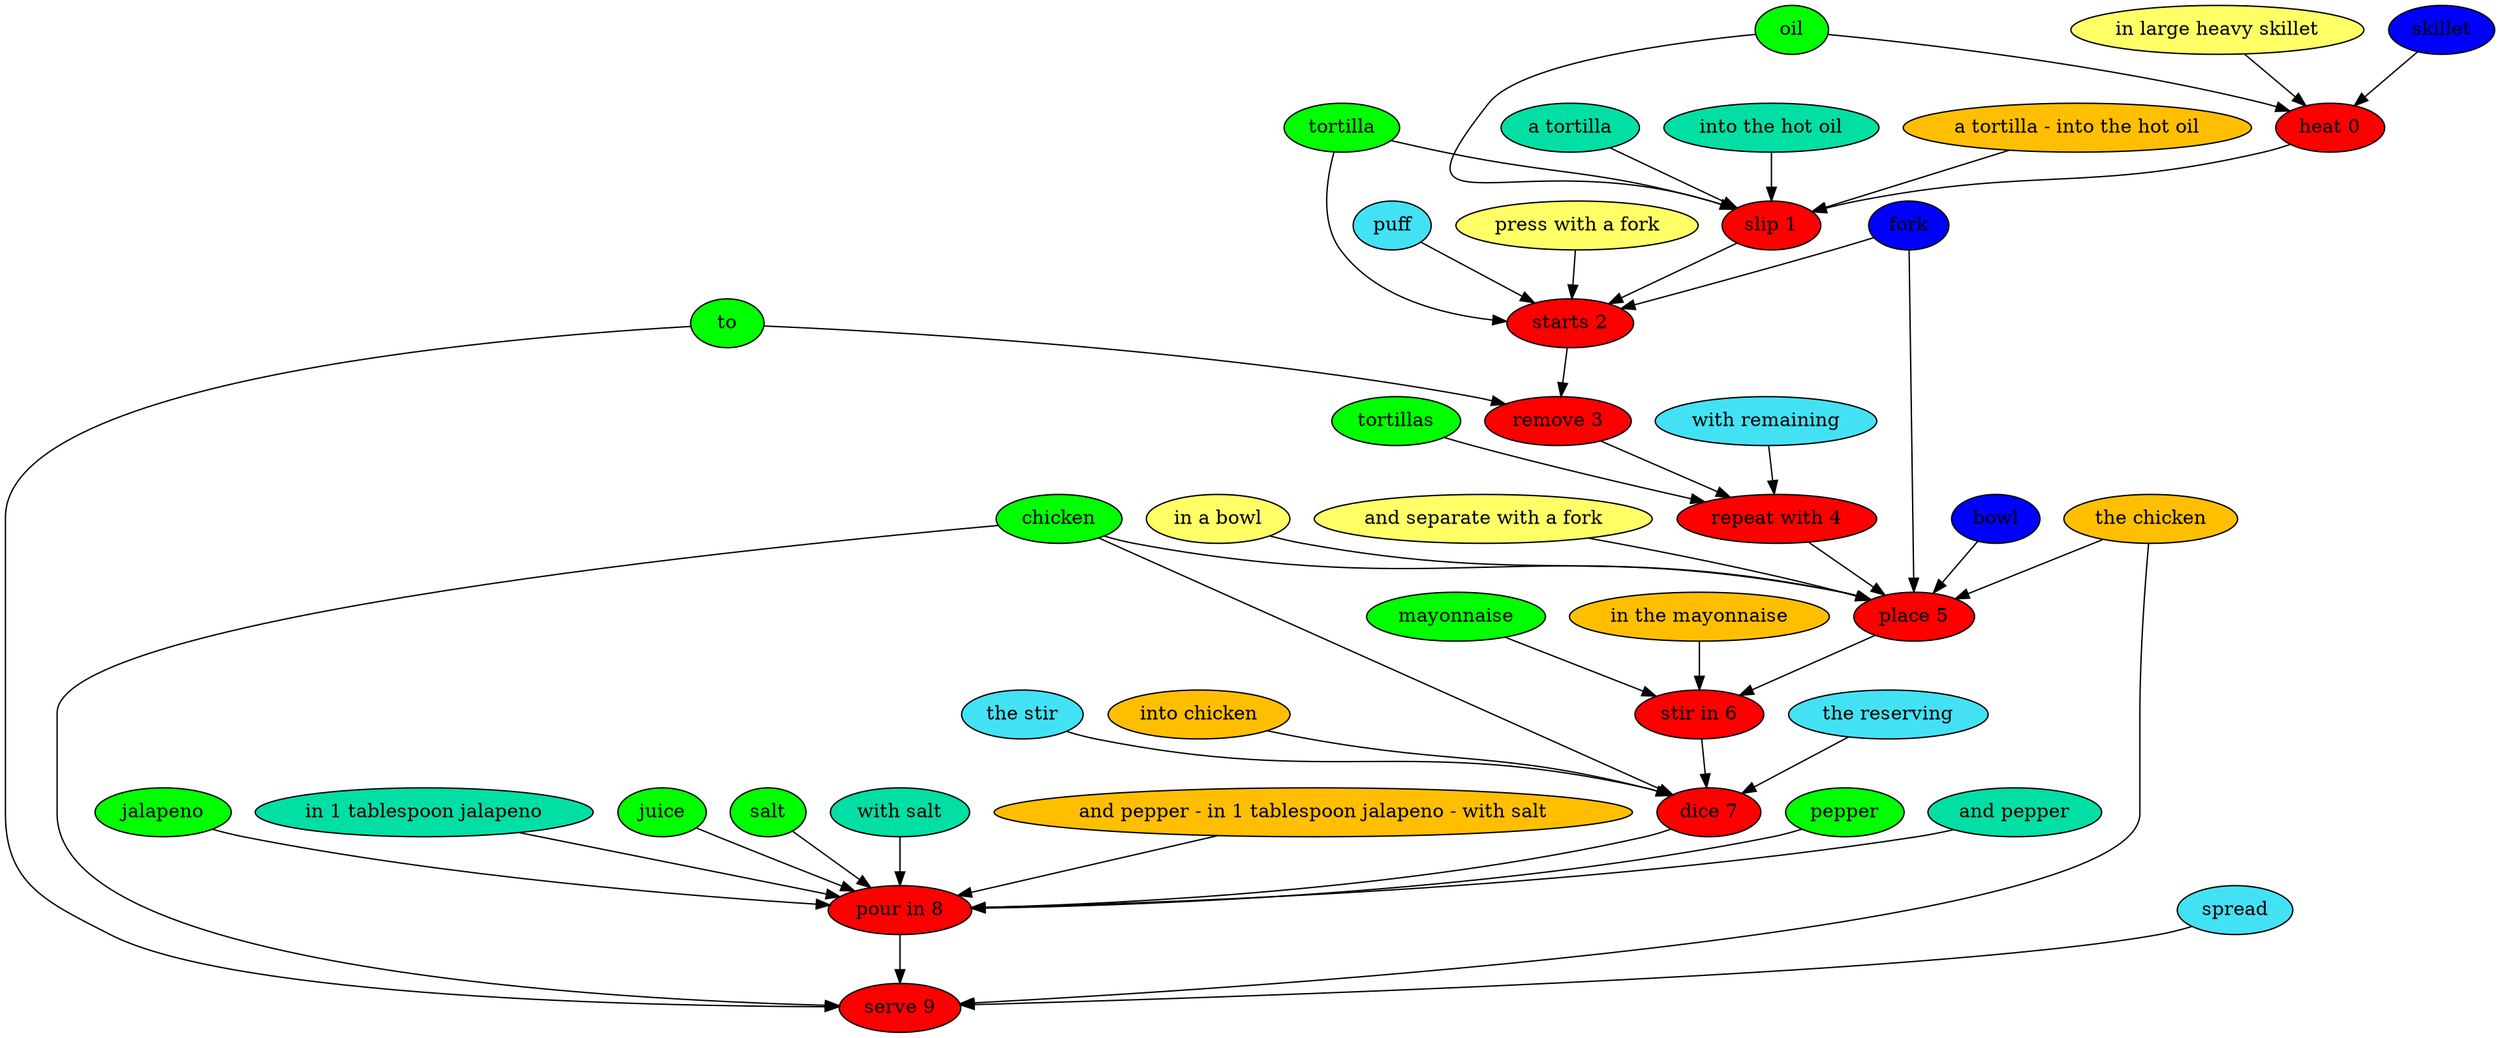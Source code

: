 digraph G {
"heat 0" [style=filled, fillcolor=red];
oil [style=filled, fillcolor=green];
oil -> "heat 0";
skillet [style=filled, fillcolor="#0000ff"];
skillet -> "heat 0";
"in large heavy skillet" [style=filled, fillcolor="#ffff66"];
"in large heavy skillet" -> "heat 0";
"slip 1" [style=filled, fillcolor=red];
tortilla [style=filled, fillcolor=green];
tortilla -> "slip 1";
"a tortilla" [style=filled, fillcolor="#01DFA5"];
"a tortilla" -> "slip 1";
oil [style=filled, fillcolor=green];
oil -> "slip 1";
"into the hot oil" [style=filled, fillcolor="#01DFA5"];
"into the hot oil" -> "slip 1";
"a tortilla - into the hot oil" [style=filled, fillcolor="#FFBF00"];
"a tortilla - into the hot oil" -> "slip 1";
"starts 2" [style=filled, fillcolor=red];
puff [style=filled, fillcolor="#42e2f4"];
puff -> "starts 2";
tortilla [style=filled, fillcolor=green];
tortilla -> "starts 2";
to [style=filled, fillcolor=green];
fork [style=filled, fillcolor="#0000ff"];
fork -> "starts 2";
"press with a fork" [style=filled, fillcolor="#ffff66"];
"press with a fork" -> "starts 2";
"remove 3" [style=filled, fillcolor=red];
to [style=filled, fillcolor=green];
to -> "remove 3";
"repeat with 4" [style=filled, fillcolor=red];
"with remaining" [style=filled, fillcolor="#42e2f4"];
"with remaining" -> "repeat with 4";
tortillas [style=filled, fillcolor=green];
tortillas -> "repeat with 4";
"place 5" [style=filled, fillcolor=red];
chicken [style=filled, fillcolor=green];
chicken -> "place 5";
"the chicken" [style=filled, fillcolor="#01DFA5"];
"the chicken" -> "place 5";
bowl [style=filled, fillcolor="#0000ff"];
bowl -> "place 5";
"in a bowl" [style=filled, fillcolor="#ffff66"];
"in a bowl" -> "place 5";
fork [style=filled, fillcolor="#0000ff"];
fork -> "place 5";
"and separate with a fork" [style=filled, fillcolor="#ffff66"];
"and separate with a fork" -> "place 5";
"the chicken" [style=filled, fillcolor="#FFBF00"];
"stir in 6" [style=filled, fillcolor=red];
mayonnaise [style=filled, fillcolor=green];
mayonnaise -> "stir in 6";
"in the mayonnaise" [style=filled, fillcolor="#01DFA5"];
"in the mayonnaise" -> "stir in 6";
"in the mayonnaise" [style=filled, fillcolor="#FFBF00"];
"dice 7" [style=filled, fillcolor=red];
"the reserving" [style=filled, fillcolor="#42e2f4"];
"the reserving" -> "dice 7";
"the stir" [style=filled, fillcolor="#42e2f4"];
"the stir" -> "dice 7";
chicken [style=filled, fillcolor=green];
chicken -> "dice 7";
"into chicken" [style=filled, fillcolor="#01DFA5"];
"into chicken" -> "dice 7";
"into chicken" [style=filled, fillcolor="#FFBF00"];
"pour in 8" [style=filled, fillcolor=red];
pepper [style=filled, fillcolor=green];
pepper -> "pour in 8";
"and pepper" [style=filled, fillcolor="#01DFA5"];
"and pepper" -> "pour in 8";
jalapeno [style=filled, fillcolor=green];
jalapeno -> "pour in 8";
"in 1 tablespoon jalapeno" [style=filled, fillcolor="#01DFA5"];
"in 1 tablespoon jalapeno" -> "pour in 8";
juice [style=filled, fillcolor=green];
juice -> "pour in 8";
salt [style=filled, fillcolor=green];
salt -> "pour in 8";
"with salt" [style=filled, fillcolor="#01DFA5"];
"with salt" -> "pour in 8";
"and pepper - in 1 tablespoon jalapeno - with salt" [style=filled, fillcolor="#FFBF00"];
"and pepper - in 1 tablespoon jalapeno - with salt" -> "pour in 8";
"serve 9" [style=filled, fillcolor=red];
spread [style=filled, fillcolor="#42e2f4"];
spread -> "serve 9";
to [style=filled, fillcolor=green];
to -> "serve 9";
chicken [style=filled, fillcolor=green];
chicken -> "serve 9";
"the chicken" [style=filled, fillcolor="#01DFA5"];
"the chicken" -> "serve 9";
"the chicken" [style=filled, fillcolor="#FFBF00"];
"heat 0" -> "slip 1";
"slip 1" -> "starts 2";
"starts 2" -> "remove 3";
"remove 3" -> "repeat with 4";
"repeat with 4" -> "place 5";
"place 5" -> "stir in 6";
"stir in 6" -> "dice 7";
"dice 7" -> "pour in 8";
"pour in 8" -> "serve 9";
}

